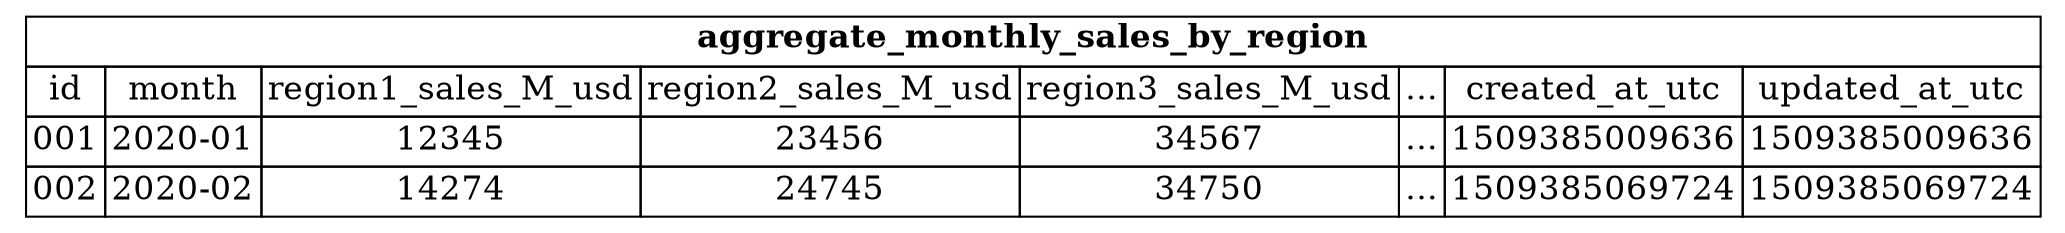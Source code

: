 
digraph g {
node [
fontsize = "16"
shape = "ellipse"
];
edge [
];
"users" [
label =<
<table border="0" cellborder="1" cellspacing="0">
  <tr><td colspan="8"><b>aggregate_monthly_sales_by_region</b></td></tr>
  <tr>
    <td port="f0">id</td>
    <td port="f1">month</td>
    <td port="f2">region1_sales_M_usd</td>
    <td port="f3">region2_sales_M_usd</td>
    <td port="f4">region3_sales_M_usd</td>
    <td port="f4">...</td>
    <td port="f4">created_at_utc</td>
    <td port="f4">updated_at_utc</td>
  </tr>
  <tr>
    <td>001</td>
    <td port="f1">2020-01</td>
    <td port="f2">12345</td>
    <td port="f2">23456</td>
    <td port="f2">34567</td>
    <td port="f2">...</td>
    <td port="f2">1509385009636</td>
    <td port="f2">1509385009636</td>
  </tr>
  <tr>
    <td>002</td>
    <td port="f1">2020-02</td>
    <td port="f2">14274</td>
    <td port="f2">24745</td>
    <td port="f2">34750</td>
    <td port="f2">...</td>
    <td port="f2">1509385069724</td>
    <td port="f2">1509385069724</td>
  </tr>
  </table>>
shape = "none"
];
}
